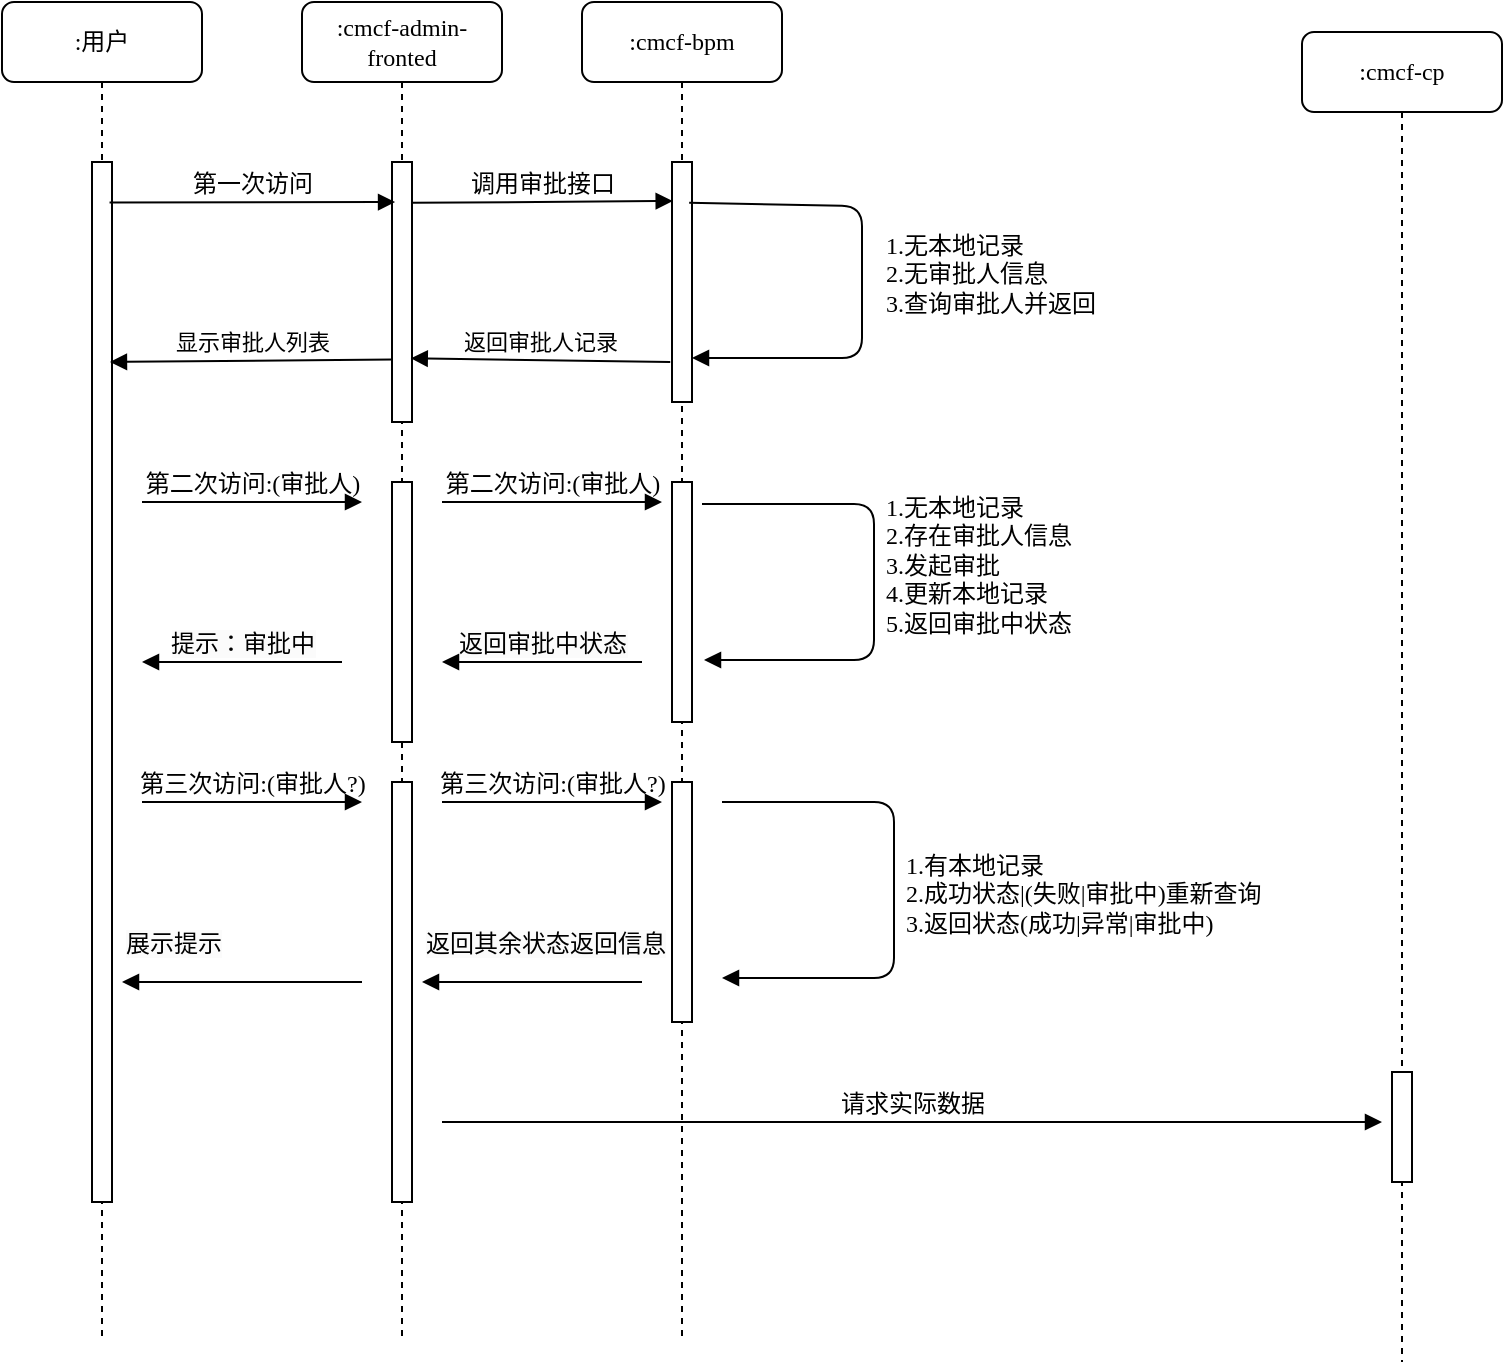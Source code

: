 <mxfile version="24.3.1" type="github">
  <diagram name="Page-1" id="13e1069c-82ec-6db2-03f1-153e76fe0fe0">
    <mxGraphModel dx="662" dy="350" grid="1" gridSize="10" guides="1" tooltips="1" connect="1" arrows="1" fold="1" page="1" pageScale="1" pageWidth="1100" pageHeight="850" background="none" math="0" shadow="0">
      <root>
        <mxCell id="0" />
        <mxCell id="1" parent="0" />
        <mxCell id="7baba1c4bc27f4b0-2" value=":cmcf-bpm" style="shape=umlLifeline;perimeter=lifelinePerimeter;whiteSpace=wrap;html=1;container=1;collapsible=0;recursiveResize=0;outlineConnect=0;rounded=1;shadow=0;comic=0;labelBackgroundColor=none;strokeWidth=1;fontFamily=Verdana;fontSize=12;align=center;" parent="1" vertex="1">
          <mxGeometry x="490" y="80" width="100" height="670" as="geometry" />
        </mxCell>
        <mxCell id="7baba1c4bc27f4b0-10" value="" style="html=1;points=[];perimeter=orthogonalPerimeter;rounded=0;shadow=0;comic=0;labelBackgroundColor=none;strokeWidth=1;fontFamily=Verdana;fontSize=12;align=center;" parent="7baba1c4bc27f4b0-2" vertex="1">
          <mxGeometry x="45" y="80" width="10" height="120" as="geometry" />
        </mxCell>
        <mxCell id="sF7c5ne8xNVPPS51PT5F-4" value="1.无本地记录&lt;div&gt;2.无审批人信息&lt;br&gt;&lt;div&gt;3.查询审批人并返回&lt;/div&gt;&lt;/div&gt;" style="html=1;verticalAlign=bottom;endArrow=block;labelBackgroundColor=none;fontFamily=Verdana;fontSize=12;edgeStyle=elbowEdgeStyle;elbow=horizontal;exitX=0.859;exitY=0.17;exitDx=0;exitDy=0;exitPerimeter=0;align=left;" edge="1" parent="7baba1c4bc27f4b0-2" source="7baba1c4bc27f4b0-10" target="7baba1c4bc27f4b0-10">
          <mxGeometry x="0.167" y="10" relative="1" as="geometry">
            <mxPoint x="60" y="100" as="sourcePoint" />
            <Array as="points">
              <mxPoint x="140" y="102" />
            </Array>
            <mxPoint x="190.0" y="100" as="targetPoint" />
            <mxPoint as="offset" />
          </mxGeometry>
        </mxCell>
        <mxCell id="sF7c5ne8xNVPPS51PT5F-13" value="" style="html=1;points=[];perimeter=orthogonalPerimeter;rounded=0;shadow=0;comic=0;labelBackgroundColor=none;strokeWidth=1;fontFamily=Verdana;fontSize=12;align=center;" vertex="1" parent="7baba1c4bc27f4b0-2">
          <mxGeometry x="45" y="240" width="10" height="120" as="geometry" />
        </mxCell>
        <mxCell id="sF7c5ne8xNVPPS51PT5F-15" value="&lt;span style=&quot;font-family: Verdana; font-size: 12px; background-color: rgb(251, 251, 251);&quot;&gt;返回审批中状态&lt;/span&gt;" style="html=1;verticalAlign=bottom;endArrow=block;curved=0;rounded=0;" edge="1" parent="7baba1c4bc27f4b0-2">
          <mxGeometry width="80" relative="1" as="geometry">
            <mxPoint x="30" y="330" as="sourcePoint" />
            <mxPoint x="-70" y="330" as="targetPoint" />
          </mxGeometry>
        </mxCell>
        <mxCell id="sF7c5ne8xNVPPS51PT5F-31" value="" style="html=1;points=[];perimeter=orthogonalPerimeter;rounded=0;shadow=0;comic=0;labelBackgroundColor=none;strokeWidth=1;fontFamily=Verdana;fontSize=12;align=center;" vertex="1" parent="7baba1c4bc27f4b0-2">
          <mxGeometry x="45" y="390" width="10" height="120" as="geometry" />
        </mxCell>
        <mxCell id="7baba1c4bc27f4b0-3" value=":cmcf-cp" style="shape=umlLifeline;perimeter=lifelinePerimeter;whiteSpace=wrap;html=1;container=1;collapsible=0;recursiveResize=0;outlineConnect=0;rounded=1;shadow=0;comic=0;labelBackgroundColor=none;strokeWidth=1;fontFamily=Verdana;fontSize=12;align=center;" parent="1" vertex="1">
          <mxGeometry x="850" y="95" width="100" height="665" as="geometry" />
        </mxCell>
        <mxCell id="7baba1c4bc27f4b0-13" value="" style="html=1;points=[];perimeter=orthogonalPerimeter;rounded=0;shadow=0;comic=0;labelBackgroundColor=none;strokeWidth=1;fontFamily=Verdana;fontSize=12;align=center;" parent="7baba1c4bc27f4b0-3" vertex="1">
          <mxGeometry x="45" y="520" width="10" height="55" as="geometry" />
        </mxCell>
        <mxCell id="7baba1c4bc27f4b0-8" value=":cmcf-admin-fronted" style="shape=umlLifeline;perimeter=lifelinePerimeter;whiteSpace=wrap;html=1;container=1;collapsible=0;recursiveResize=0;outlineConnect=0;rounded=1;shadow=0;comic=0;labelBackgroundColor=none;strokeWidth=1;fontFamily=Verdana;fontSize=12;align=center;" parent="1" vertex="1">
          <mxGeometry x="350" y="80" width="100" height="670" as="geometry" />
        </mxCell>
        <mxCell id="7baba1c4bc27f4b0-9" value="" style="html=1;points=[];perimeter=orthogonalPerimeter;rounded=0;shadow=0;comic=0;labelBackgroundColor=none;strokeWidth=1;fontFamily=Verdana;fontSize=12;align=center;" parent="7baba1c4bc27f4b0-8" vertex="1">
          <mxGeometry x="45" y="80" width="10" height="130" as="geometry" />
        </mxCell>
        <mxCell id="sF7c5ne8xNVPPS51PT5F-10" value="第二次访问:(审批人)" style="html=1;verticalAlign=bottom;endArrow=block;labelBackgroundColor=none;fontFamily=Verdana;fontSize=12;edgeStyle=elbowEdgeStyle;elbow=vertical;" edge="1" parent="7baba1c4bc27f4b0-8">
          <mxGeometry relative="1" as="geometry">
            <mxPoint x="-80" y="250" as="sourcePoint" />
            <mxPoint x="30" y="250" as="targetPoint" />
          </mxGeometry>
        </mxCell>
        <mxCell id="sF7c5ne8xNVPPS51PT5F-11" value="" style="html=1;points=[];perimeter=orthogonalPerimeter;rounded=0;shadow=0;comic=0;labelBackgroundColor=none;strokeWidth=1;fontFamily=Verdana;fontSize=12;align=center;" vertex="1" parent="7baba1c4bc27f4b0-8">
          <mxGeometry x="45" y="240" width="10" height="130" as="geometry" />
        </mxCell>
        <mxCell id="sF7c5ne8xNVPPS51PT5F-12" value="第二次访问:(审批人)" style="html=1;verticalAlign=bottom;endArrow=block;labelBackgroundColor=none;fontFamily=Verdana;fontSize=12;edgeStyle=elbowEdgeStyle;elbow=vertical;" edge="1" parent="7baba1c4bc27f4b0-8">
          <mxGeometry relative="1" as="geometry">
            <mxPoint x="70" y="250" as="sourcePoint" />
            <mxPoint x="180" y="250" as="targetPoint" />
          </mxGeometry>
        </mxCell>
        <mxCell id="sF7c5ne8xNVPPS51PT5F-34" value="" style="html=1;points=[];perimeter=orthogonalPerimeter;rounded=0;shadow=0;comic=0;labelBackgroundColor=none;strokeWidth=1;fontFamily=Verdana;fontSize=12;align=center;" vertex="1" parent="7baba1c4bc27f4b0-8">
          <mxGeometry x="45" y="390" width="10" height="210" as="geometry" />
        </mxCell>
        <mxCell id="sF7c5ne8xNVPPS51PT5F-35" value="第三次访问:(审批人?)" style="html=1;verticalAlign=bottom;endArrow=block;labelBackgroundColor=none;fontFamily=Verdana;fontSize=12;edgeStyle=elbowEdgeStyle;elbow=vertical;" edge="1" parent="7baba1c4bc27f4b0-8">
          <mxGeometry relative="1" as="geometry">
            <mxPoint x="70" y="400" as="sourcePoint" />
            <mxPoint x="180" y="400" as="targetPoint" />
          </mxGeometry>
        </mxCell>
        <mxCell id="sF7c5ne8xNVPPS51PT5F-32" value="&lt;div&gt;&lt;font face=&quot;Verdana&quot;&gt;&lt;span style=&quot;font-size: 12px; background-color: rgb(251, 251, 251);&quot;&gt;返回&lt;/span&gt;&lt;/font&gt;&lt;span style=&quot;background-color: rgb(251, 251, 251); font-size: 12px; font-family: Verdana;&quot;&gt;其余状态返回信息&lt;/span&gt;&lt;/div&gt;" style="html=1;verticalAlign=bottom;endArrow=block;curved=0;rounded=0;align=left;" edge="1" parent="7baba1c4bc27f4b0-8">
          <mxGeometry x="1" y="-10" width="80" relative="1" as="geometry">
            <mxPoint x="170" y="490" as="sourcePoint" />
            <mxPoint x="60" y="490" as="targetPoint" />
            <mxPoint as="offset" />
          </mxGeometry>
        </mxCell>
        <mxCell id="7baba1c4bc27f4b0-14" value="调用审批接口" style="html=1;verticalAlign=bottom;endArrow=block;labelBackgroundColor=none;fontFamily=Verdana;fontSize=12;edgeStyle=elbowEdgeStyle;elbow=vertical;exitX=0.976;exitY=0.157;exitDx=0;exitDy=0;exitPerimeter=0;entryX=0.035;entryY=0.157;entryDx=0;entryDy=0;entryPerimeter=0;" parent="1" source="7baba1c4bc27f4b0-9" target="7baba1c4bc27f4b0-10" edge="1">
          <mxGeometry relative="1" as="geometry">
            <mxPoint x="410" y="180" as="sourcePoint" />
            <mxPoint x="530" y="180" as="targetPoint" />
          </mxGeometry>
        </mxCell>
        <mxCell id="sF7c5ne8xNVPPS51PT5F-1" value=":用户" style="shape=umlLifeline;perimeter=lifelinePerimeter;whiteSpace=wrap;html=1;container=1;collapsible=0;recursiveResize=0;outlineConnect=0;rounded=1;shadow=0;comic=0;labelBackgroundColor=none;strokeWidth=1;fontFamily=Verdana;fontSize=12;align=center;" vertex="1" parent="1">
          <mxGeometry x="200" y="80" width="100" height="670" as="geometry" />
        </mxCell>
        <mxCell id="sF7c5ne8xNVPPS51PT5F-2" value="" style="html=1;points=[];perimeter=orthogonalPerimeter;rounded=0;shadow=0;comic=0;labelBackgroundColor=none;strokeWidth=1;fontFamily=Verdana;fontSize=12;align=center;" vertex="1" parent="sF7c5ne8xNVPPS51PT5F-1">
          <mxGeometry x="45" y="80" width="10" height="520" as="geometry" />
        </mxCell>
        <mxCell id="sF7c5ne8xNVPPS51PT5F-3" value="第一次访问" style="html=1;verticalAlign=bottom;endArrow=block;labelBackgroundColor=none;fontFamily=Verdana;fontSize=12;edgeStyle=elbowEdgeStyle;elbow=vertical;exitX=0.878;exitY=0.039;exitDx=0;exitDy=0;exitPerimeter=0;entryX=0.153;entryY=0.148;entryDx=0;entryDy=0;entryPerimeter=0;" edge="1" parent="1" source="sF7c5ne8xNVPPS51PT5F-2" target="7baba1c4bc27f4b0-9">
          <mxGeometry relative="1" as="geometry">
            <mxPoint x="260" y="180" as="sourcePoint" />
            <mxPoint x="390" y="180" as="targetPoint" />
          </mxGeometry>
        </mxCell>
        <mxCell id="sF7c5ne8xNVPPS51PT5F-7" value="返回审批人记录" style="html=1;verticalAlign=bottom;endArrow=block;curved=0;rounded=0;entryX=0.937;entryY=0.755;entryDx=0;entryDy=0;entryPerimeter=0;" edge="1" parent="1" target="7baba1c4bc27f4b0-9">
          <mxGeometry width="80" relative="1" as="geometry">
            <mxPoint x="534.12" y="260.0" as="sourcePoint" />
            <mxPoint x="410" y="260" as="targetPoint" />
          </mxGeometry>
        </mxCell>
        <mxCell id="sF7c5ne8xNVPPS51PT5F-9" value="显示审批人列表" style="html=1;verticalAlign=bottom;endArrow=block;curved=0;rounded=0;entryX=0.898;entryY=0.228;entryDx=0;entryDy=0;entryPerimeter=0;exitX=0.044;exitY=0.76;exitDx=0;exitDy=0;exitPerimeter=0;" edge="1" parent="1" source="7baba1c4bc27f4b0-9">
          <mxGeometry width="80" relative="1" as="geometry">
            <mxPoint x="390" y="260" as="sourcePoint" />
            <mxPoint x="253.98" y="260" as="targetPoint" />
          </mxGeometry>
        </mxCell>
        <mxCell id="sF7c5ne8xNVPPS51PT5F-14" value="1.无本地记录&lt;div&gt;2.存在审批人信息&lt;/div&gt;&lt;div&gt;3.发起审批&lt;/div&gt;&lt;div&gt;4.更新本地记录&lt;/div&gt;&lt;div&gt;5.返回审批中状态&lt;/div&gt;" style="html=1;verticalAlign=bottom;endArrow=block;labelBackgroundColor=none;fontFamily=Verdana;fontSize=12;edgeStyle=elbowEdgeStyle;elbow=horizontal;exitX=0.859;exitY=0.17;exitDx=0;exitDy=0;exitPerimeter=0;align=left;" edge="1" parent="1">
          <mxGeometry x="0.245" y="4" relative="1" as="geometry">
            <mxPoint x="550" y="331" as="sourcePoint" />
            <Array as="points">
              <mxPoint x="636" y="333" />
            </Array>
            <mxPoint x="551" y="409" as="targetPoint" />
            <mxPoint as="offset" />
          </mxGeometry>
        </mxCell>
        <mxCell id="sF7c5ne8xNVPPS51PT5F-16" value="&lt;font face=&quot;Verdana&quot;&gt;&lt;span style=&quot;font-size: 12px; background-color: rgb(251, 251, 251);&quot;&gt;提示：审批中&lt;/span&gt;&lt;/font&gt;" style="html=1;verticalAlign=bottom;endArrow=block;curved=0;rounded=0;" edge="1" parent="1">
          <mxGeometry width="80" relative="1" as="geometry">
            <mxPoint x="370" y="410" as="sourcePoint" />
            <mxPoint x="270" y="410" as="targetPoint" />
          </mxGeometry>
        </mxCell>
        <mxCell id="sF7c5ne8xNVPPS51PT5F-33" value="第三次访问:(审批人?)" style="html=1;verticalAlign=bottom;endArrow=block;labelBackgroundColor=none;fontFamily=Verdana;fontSize=12;edgeStyle=elbowEdgeStyle;elbow=vertical;" edge="1" parent="1">
          <mxGeometry relative="1" as="geometry">
            <mxPoint x="270" y="480" as="sourcePoint" />
            <mxPoint x="380" y="480" as="targetPoint" />
          </mxGeometry>
        </mxCell>
        <mxCell id="sF7c5ne8xNVPPS51PT5F-36" value="1.有本地记录&lt;div&gt;2.成功状态|(&lt;span style=&quot;background-color: initial;&quot;&gt;失败|审批中&lt;/span&gt;&lt;span style=&quot;background-color: initial;&quot;&gt;)重新查询&lt;/span&gt;&lt;/div&gt;&lt;div&gt;3.返回状态(成功|异常|审批中)&lt;/div&gt;" style="html=1;verticalAlign=bottom;endArrow=block;labelBackgroundColor=none;fontFamily=Verdana;fontSize=12;edgeStyle=elbowEdgeStyle;elbow=horizontal;exitX=0.859;exitY=0.17;exitDx=0;exitDy=0;exitPerimeter=0;align=left;" edge="1" parent="1">
          <mxGeometry x="0.2" y="4" relative="1" as="geometry">
            <mxPoint x="560" y="480" as="sourcePoint" />
            <Array as="points">
              <mxPoint x="646" y="482" />
            </Array>
            <mxPoint x="560" y="568" as="targetPoint" />
            <mxPoint as="offset" />
          </mxGeometry>
        </mxCell>
        <mxCell id="sF7c5ne8xNVPPS51PT5F-37" value="&lt;span style=&quot;background-color: rgb(251, 251, 251); font-size: 12px; font-family: Verdana;&quot;&gt;展示提示&lt;/span&gt;" style="html=1;verticalAlign=bottom;endArrow=block;curved=0;rounded=0;align=left;" edge="1" parent="1">
          <mxGeometry x="1" y="-10" width="80" relative="1" as="geometry">
            <mxPoint x="380" y="570" as="sourcePoint" />
            <mxPoint x="260" y="570" as="targetPoint" />
            <mxPoint as="offset" />
          </mxGeometry>
        </mxCell>
        <mxCell id="sF7c5ne8xNVPPS51PT5F-40" value="请求实际数据" style="html=1;verticalAlign=bottom;endArrow=block;labelBackgroundColor=none;fontFamily=Verdana;fontSize=12;edgeStyle=elbowEdgeStyle;elbow=horizontal;" edge="1" parent="1">
          <mxGeometry relative="1" as="geometry">
            <mxPoint x="420" y="640" as="sourcePoint" />
            <mxPoint x="890" y="640" as="targetPoint" />
          </mxGeometry>
        </mxCell>
      </root>
    </mxGraphModel>
  </diagram>
</mxfile>
